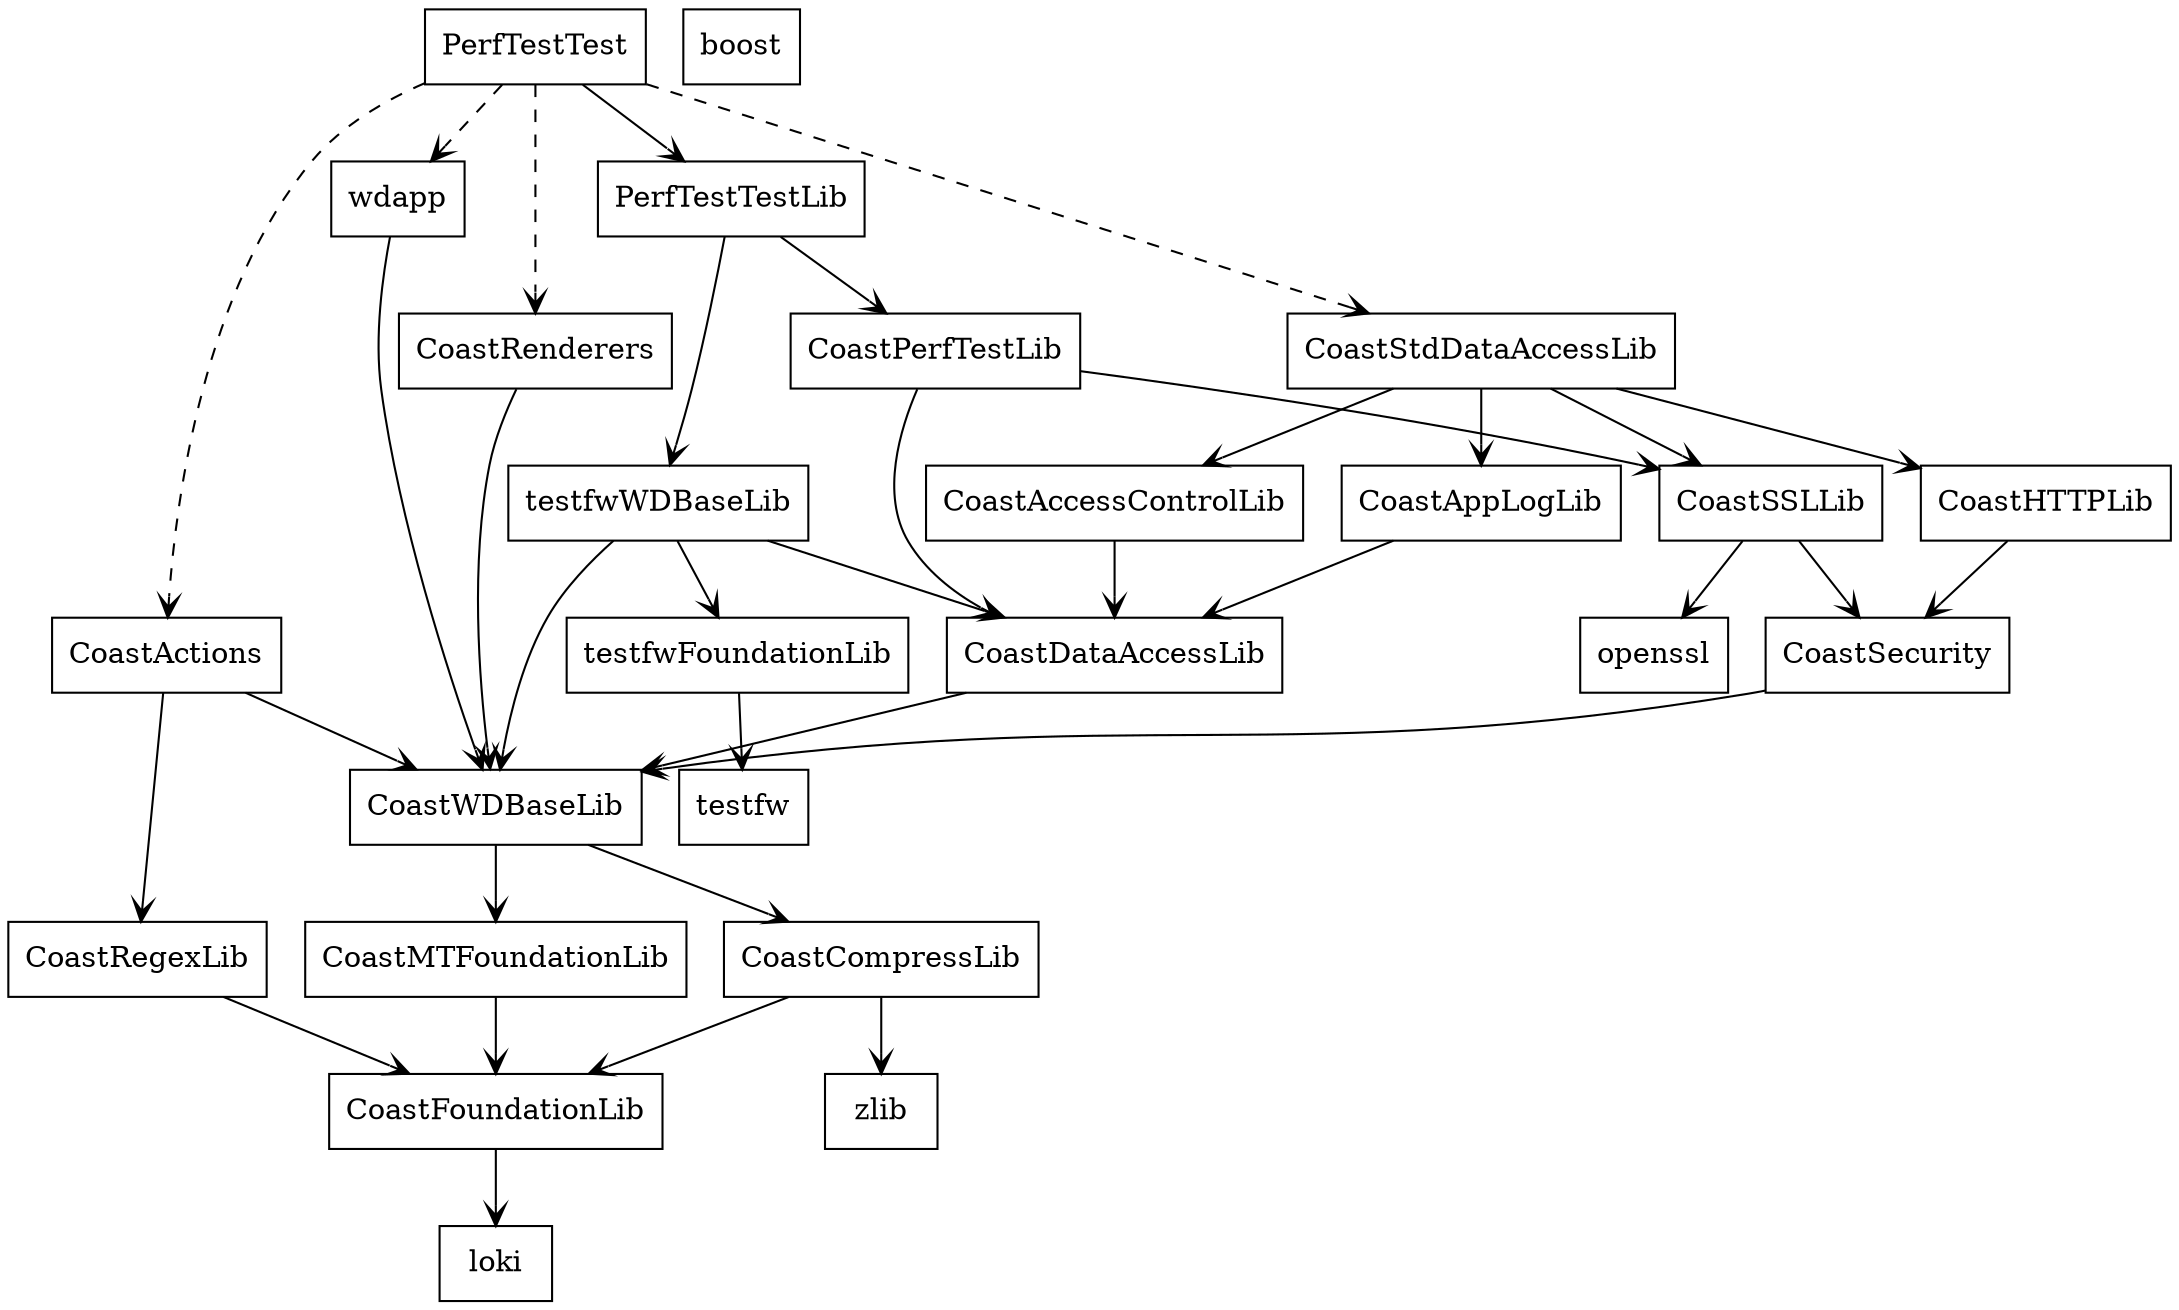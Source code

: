 digraph PerfTestTest {
	node [ shape=record];
	PerfTestTest;
	PerfTestTestLib;
	CoastPerfTestLib;
	CoastDataAccessLib;
	CoastStdDataAccessLib;
	CoastSSLLib;
	CoastActions;
	CoastRenderers;
	CoastSecurity;
	testfwWDBaseLib;
	wdapp;
	CoastWDBaseLib;
	CoastMTFoundationLib;
	CoastFoundationLib;
	CoastCompressLib;
	CoastRegexLib;
	zlib;
	loki;
	boost;
	openssl;
	CoastHTTPLib;
	CoastAppLogLib;
	CoastAccessControlLib;
	testfwFoundationLib;
	testfw;
	
	PerfTestTestLib -> CoastPerfTestLib [ arrowhead="open" ]
	PerfTestTestLib -> testfwWDBaseLib [ arrowhead="open" ]
	PerfTestTest -> PerfTestTestLib [ arrowhead="open" ]
	PerfTestTest -> CoastStdDataAccessLib [ arrowhead="open", style="dashed" ]
	PerfTestTest -> CoastActions [ arrowhead="open", style="dashed" ]
	PerfTestTest -> CoastRenderers [ arrowhead="open", style="dashed" ]
	PerfTestTest -> wdapp [ arrowhead="open", style="dashed" ]
	CoastPerfTestLib -> CoastSSLLib [ arrowhead="open" ]
	CoastPerfTestLib -> CoastDataAccessLib [ arrowhead="open" ]
	wdapp -> CoastWDBaseLib [ arrowhead="open" ]
	CoastFoundationLib -> loki [ arrowhead="open" ]
	CoastMTFoundationLib -> CoastFoundationLib [ arrowhead="open" ]
	CoastWDBaseLib -> CoastMTFoundationLib [ arrowhead="open" ]
	CoastWDBaseLib -> CoastCompressLib [ arrowhead="open" ]
	CoastCompressLib -> CoastFoundationLib [ arrowhead="open" ]
	CoastCompressLib -> zlib [ arrowhead="open" ]
	CoastActions -> CoastWDBaseLib [ arrowhead="open" ]
	CoastActions -> CoastRegexLib [ arrowhead="open" ]
	CoastRegexLib -> CoastFoundationLib [ arrowhead="open" ]
	CoastSecurity -> CoastWDBaseLib [ arrowhead="open" ]
	CoastRenderers -> CoastWDBaseLib [ arrowhead="open" ]
	CoastSSLLib -> CoastSecurity [ arrowhead="open" ]
	CoastSSLLib -> openssl [ arrowhead="open" ]
	CoastStdDataAccessLib -> CoastSSLLib [ arrowhead="open" ]
	CoastStdDataAccessLib -> CoastHTTPLib [ arrowhead="open" ]
	CoastStdDataAccessLib -> CoastAccessControlLib [ arrowhead="open" ]
	CoastStdDataAccessLib -> CoastAppLogLib [ arrowhead="open" ]
	CoastDataAccessLib -> CoastWDBaseLib [ arrowhead="open" ]
	CoastAppLogLib -> CoastDataAccessLib [ arrowhead="open" ]
	CoastHTTPLib -> CoastSecurity [ arrowhead="open" ]
	CoastAccessControlLib -> CoastDataAccessLib [ arrowhead="open" ]
	testfwWDBaseLib -> CoastDataAccessLib [ arrowhead="open" ]
	testfwWDBaseLib -> CoastWDBaseLib [ arrowhead="open" ]
	testfwWDBaseLib -> testfwFoundationLib  [ arrowhead="open" ]
	testfwFoundationLib -> testfw [ arrowhead="open" ]
}
